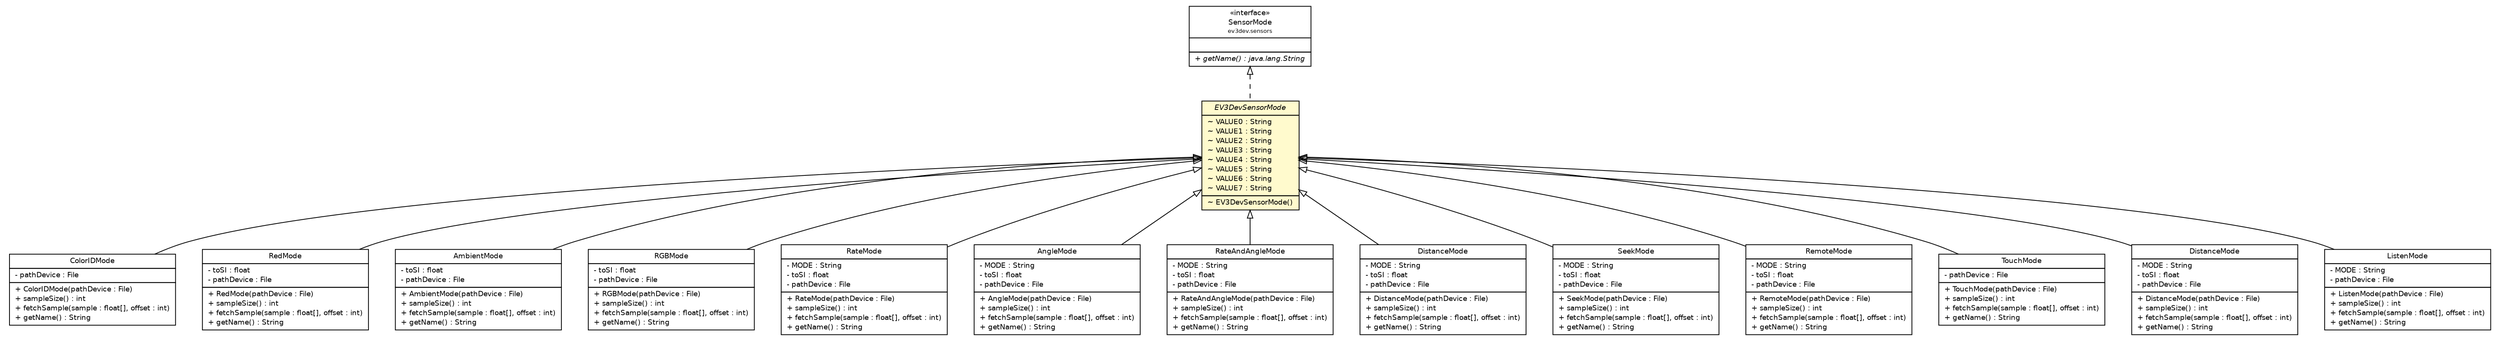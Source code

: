 #!/usr/local/bin/dot
#
# Class diagram 
# Generated by UMLGraph version R5_6-24-gf6e263 (http://www.umlgraph.org/)
#

digraph G {
	edge [fontname="Helvetica",fontsize=10,labelfontname="Helvetica",labelfontsize=10];
	node [fontname="Helvetica",fontsize=10,shape=plaintext];
	nodesep=0.25;
	ranksep=0.5;
	// ev3dev.sensors.SensorMode
	c841 [label=<<table title="ev3dev.sensors.SensorMode" border="0" cellborder="1" cellspacing="0" cellpadding="2" port="p" href="../SensorMode.html">
		<tr><td><table border="0" cellspacing="0" cellpadding="1">
<tr><td align="center" balign="center"> &#171;interface&#187; </td></tr>
<tr><td align="center" balign="center"> SensorMode </td></tr>
<tr><td align="center" balign="center"><font point-size="7.0"> ev3dev.sensors </font></td></tr>
		</table></td></tr>
		<tr><td><table border="0" cellspacing="0" cellpadding="1">
<tr><td align="left" balign="left">  </td></tr>
		</table></td></tr>
		<tr><td><table border="0" cellspacing="0" cellpadding="1">
<tr><td align="left" balign="left"><font face="Helvetica-Oblique" point-size="9.0"> + getName() : java.lang.String </font></td></tr>
		</table></td></tr>
		</table>>, URL="../SensorMode.html", fontname="Helvetica", fontcolor="black", fontsize=9.0];
	// ev3dev.sensors.ev3.EV3ColorSensor.ColorIDMode
	c844 [label=<<table title="ev3dev.sensors.ev3.EV3ColorSensor.ColorIDMode" border="0" cellborder="1" cellspacing="0" cellpadding="2" port="p" href="./EV3ColorSensor.ColorIDMode.html">
		<tr><td><table border="0" cellspacing="0" cellpadding="1">
<tr><td align="center" balign="center"> ColorIDMode </td></tr>
		</table></td></tr>
		<tr><td><table border="0" cellspacing="0" cellpadding="1">
<tr><td align="left" balign="left"> - pathDevice : File </td></tr>
		</table></td></tr>
		<tr><td><table border="0" cellspacing="0" cellpadding="1">
<tr><td align="left" balign="left"> + ColorIDMode(pathDevice : File) </td></tr>
<tr><td align="left" balign="left"> + sampleSize() : int </td></tr>
<tr><td align="left" balign="left"> + fetchSample(sample : float[], offset : int) </td></tr>
<tr><td align="left" balign="left"> + getName() : String </td></tr>
		</table></td></tr>
		</table>>, URL="./EV3ColorSensor.ColorIDMode.html", fontname="Helvetica", fontcolor="black", fontsize=9.0];
	// ev3dev.sensors.ev3.EV3ColorSensor.RedMode
	c845 [label=<<table title="ev3dev.sensors.ev3.EV3ColorSensor.RedMode" border="0" cellborder="1" cellspacing="0" cellpadding="2" port="p" href="./EV3ColorSensor.RedMode.html">
		<tr><td><table border="0" cellspacing="0" cellpadding="1">
<tr><td align="center" balign="center"> RedMode </td></tr>
		</table></td></tr>
		<tr><td><table border="0" cellspacing="0" cellpadding="1">
<tr><td align="left" balign="left"> - toSI : float </td></tr>
<tr><td align="left" balign="left"> - pathDevice : File </td></tr>
		</table></td></tr>
		<tr><td><table border="0" cellspacing="0" cellpadding="1">
<tr><td align="left" balign="left"> + RedMode(pathDevice : File) </td></tr>
<tr><td align="left" balign="left"> + sampleSize() : int </td></tr>
<tr><td align="left" balign="left"> + fetchSample(sample : float[], offset : int) </td></tr>
<tr><td align="left" balign="left"> + getName() : String </td></tr>
		</table></td></tr>
		</table>>, URL="./EV3ColorSensor.RedMode.html", fontname="Helvetica", fontcolor="black", fontsize=9.0];
	// ev3dev.sensors.ev3.EV3ColorSensor.AmbientMode
	c846 [label=<<table title="ev3dev.sensors.ev3.EV3ColorSensor.AmbientMode" border="0" cellborder="1" cellspacing="0" cellpadding="2" port="p" href="./EV3ColorSensor.AmbientMode.html">
		<tr><td><table border="0" cellspacing="0" cellpadding="1">
<tr><td align="center" balign="center"> AmbientMode </td></tr>
		</table></td></tr>
		<tr><td><table border="0" cellspacing="0" cellpadding="1">
<tr><td align="left" balign="left"> - toSI : float </td></tr>
<tr><td align="left" balign="left"> - pathDevice : File </td></tr>
		</table></td></tr>
		<tr><td><table border="0" cellspacing="0" cellpadding="1">
<tr><td align="left" balign="left"> + AmbientMode(pathDevice : File) </td></tr>
<tr><td align="left" balign="left"> + sampleSize() : int </td></tr>
<tr><td align="left" balign="left"> + fetchSample(sample : float[], offset : int) </td></tr>
<tr><td align="left" balign="left"> + getName() : String </td></tr>
		</table></td></tr>
		</table>>, URL="./EV3ColorSensor.AmbientMode.html", fontname="Helvetica", fontcolor="black", fontsize=9.0];
	// ev3dev.sensors.ev3.EV3ColorSensor.RGBMode
	c847 [label=<<table title="ev3dev.sensors.ev3.EV3ColorSensor.RGBMode" border="0" cellborder="1" cellspacing="0" cellpadding="2" port="p" href="./EV3ColorSensor.RGBMode.html">
		<tr><td><table border="0" cellspacing="0" cellpadding="1">
<tr><td align="center" balign="center"> RGBMode </td></tr>
		</table></td></tr>
		<tr><td><table border="0" cellspacing="0" cellpadding="1">
<tr><td align="left" balign="left"> - toSI : float </td></tr>
<tr><td align="left" balign="left"> - pathDevice : File </td></tr>
		</table></td></tr>
		<tr><td><table border="0" cellspacing="0" cellpadding="1">
<tr><td align="left" balign="left"> + RGBMode(pathDevice : File) </td></tr>
<tr><td align="left" balign="left"> + sampleSize() : int </td></tr>
<tr><td align="left" balign="left"> + fetchSample(sample : float[], offset : int) </td></tr>
<tr><td align="left" balign="left"> + getName() : String </td></tr>
		</table></td></tr>
		</table>>, URL="./EV3ColorSensor.RGBMode.html", fontname="Helvetica", fontcolor="black", fontsize=9.0];
	// ev3dev.sensors.ev3.EV3DevSensorMode
	c848 [label=<<table title="ev3dev.sensors.ev3.EV3DevSensorMode" border="0" cellborder="1" cellspacing="0" cellpadding="2" port="p" bgcolor="lemonChiffon" href="./EV3DevSensorMode.html">
		<tr><td><table border="0" cellspacing="0" cellpadding="1">
<tr><td align="center" balign="center"><font face="Helvetica-Oblique"> EV3DevSensorMode </font></td></tr>
		</table></td></tr>
		<tr><td><table border="0" cellspacing="0" cellpadding="1">
<tr><td align="left" balign="left"> ~ VALUE0 : String </td></tr>
<tr><td align="left" balign="left"> ~ VALUE1 : String </td></tr>
<tr><td align="left" balign="left"> ~ VALUE2 : String </td></tr>
<tr><td align="left" balign="left"> ~ VALUE3 : String </td></tr>
<tr><td align="left" balign="left"> ~ VALUE4 : String </td></tr>
<tr><td align="left" balign="left"> ~ VALUE5 : String </td></tr>
<tr><td align="left" balign="left"> ~ VALUE6 : String </td></tr>
<tr><td align="left" balign="left"> ~ VALUE7 : String </td></tr>
		</table></td></tr>
		<tr><td><table border="0" cellspacing="0" cellpadding="1">
<tr><td align="left" balign="left"> ~ EV3DevSensorMode() </td></tr>
		</table></td></tr>
		</table>>, URL="./EV3DevSensorMode.html", fontname="Helvetica", fontcolor="black", fontsize=9.0];
	// ev3dev.sensors.ev3.EV3GyroSensor.RateMode
	c850 [label=<<table title="ev3dev.sensors.ev3.EV3GyroSensor.RateMode" border="0" cellborder="1" cellspacing="0" cellpadding="2" port="p" href="./EV3GyroSensor.RateMode.html">
		<tr><td><table border="0" cellspacing="0" cellpadding="1">
<tr><td align="center" balign="center"> RateMode </td></tr>
		</table></td></tr>
		<tr><td><table border="0" cellspacing="0" cellpadding="1">
<tr><td align="left" balign="left"> - MODE : String </td></tr>
<tr><td align="left" balign="left"> - toSI : float </td></tr>
<tr><td align="left" balign="left"> - pathDevice : File </td></tr>
		</table></td></tr>
		<tr><td><table border="0" cellspacing="0" cellpadding="1">
<tr><td align="left" balign="left"> + RateMode(pathDevice : File) </td></tr>
<tr><td align="left" balign="left"> + sampleSize() : int </td></tr>
<tr><td align="left" balign="left"> + fetchSample(sample : float[], offset : int) </td></tr>
<tr><td align="left" balign="left"> + getName() : String </td></tr>
		</table></td></tr>
		</table>>, URL="./EV3GyroSensor.RateMode.html", fontname="Helvetica", fontcolor="black", fontsize=9.0];
	// ev3dev.sensors.ev3.EV3GyroSensor.AngleMode
	c851 [label=<<table title="ev3dev.sensors.ev3.EV3GyroSensor.AngleMode" border="0" cellborder="1" cellspacing="0" cellpadding="2" port="p" href="./EV3GyroSensor.AngleMode.html">
		<tr><td><table border="0" cellspacing="0" cellpadding="1">
<tr><td align="center" balign="center"> AngleMode </td></tr>
		</table></td></tr>
		<tr><td><table border="0" cellspacing="0" cellpadding="1">
<tr><td align="left" balign="left"> - MODE : String </td></tr>
<tr><td align="left" balign="left"> - toSI : float </td></tr>
<tr><td align="left" balign="left"> - pathDevice : File </td></tr>
		</table></td></tr>
		<tr><td><table border="0" cellspacing="0" cellpadding="1">
<tr><td align="left" balign="left"> + AngleMode(pathDevice : File) </td></tr>
<tr><td align="left" balign="left"> + sampleSize() : int </td></tr>
<tr><td align="left" balign="left"> + fetchSample(sample : float[], offset : int) </td></tr>
<tr><td align="left" balign="left"> + getName() : String </td></tr>
		</table></td></tr>
		</table>>, URL="./EV3GyroSensor.AngleMode.html", fontname="Helvetica", fontcolor="black", fontsize=9.0];
	// ev3dev.sensors.ev3.EV3GyroSensor.RateAndAngleMode
	c852 [label=<<table title="ev3dev.sensors.ev3.EV3GyroSensor.RateAndAngleMode" border="0" cellborder="1" cellspacing="0" cellpadding="2" port="p" href="./EV3GyroSensor.RateAndAngleMode.html">
		<tr><td><table border="0" cellspacing="0" cellpadding="1">
<tr><td align="center" balign="center"> RateAndAngleMode </td></tr>
		</table></td></tr>
		<tr><td><table border="0" cellspacing="0" cellpadding="1">
<tr><td align="left" balign="left"> - MODE : String </td></tr>
<tr><td align="left" balign="left"> - toSI : float </td></tr>
<tr><td align="left" balign="left"> - pathDevice : File </td></tr>
		</table></td></tr>
		<tr><td><table border="0" cellspacing="0" cellpadding="1">
<tr><td align="left" balign="left"> + RateAndAngleMode(pathDevice : File) </td></tr>
<tr><td align="left" balign="left"> + sampleSize() : int </td></tr>
<tr><td align="left" balign="left"> + fetchSample(sample : float[], offset : int) </td></tr>
<tr><td align="left" balign="left"> + getName() : String </td></tr>
		</table></td></tr>
		</table>>, URL="./EV3GyroSensor.RateAndAngleMode.html", fontname="Helvetica", fontcolor="black", fontsize=9.0];
	// ev3dev.sensors.ev3.EV3IRSensor.DistanceMode
	c854 [label=<<table title="ev3dev.sensors.ev3.EV3IRSensor.DistanceMode" border="0" cellborder="1" cellspacing="0" cellpadding="2" port="p" href="./EV3IRSensor.DistanceMode.html">
		<tr><td><table border="0" cellspacing="0" cellpadding="1">
<tr><td align="center" balign="center"> DistanceMode </td></tr>
		</table></td></tr>
		<tr><td><table border="0" cellspacing="0" cellpadding="1">
<tr><td align="left" balign="left"> - MODE : String </td></tr>
<tr><td align="left" balign="left"> - toSI : float </td></tr>
<tr><td align="left" balign="left"> - pathDevice : File </td></tr>
		</table></td></tr>
		<tr><td><table border="0" cellspacing="0" cellpadding="1">
<tr><td align="left" balign="left"> + DistanceMode(pathDevice : File) </td></tr>
<tr><td align="left" balign="left"> + sampleSize() : int </td></tr>
<tr><td align="left" balign="left"> + fetchSample(sample : float[], offset : int) </td></tr>
<tr><td align="left" balign="left"> + getName() : String </td></tr>
		</table></td></tr>
		</table>>, URL="./EV3IRSensor.DistanceMode.html", fontname="Helvetica", fontcolor="black", fontsize=9.0];
	// ev3dev.sensors.ev3.EV3IRSensor.SeekMode
	c855 [label=<<table title="ev3dev.sensors.ev3.EV3IRSensor.SeekMode" border="0" cellborder="1" cellspacing="0" cellpadding="2" port="p" href="./EV3IRSensor.SeekMode.html">
		<tr><td><table border="0" cellspacing="0" cellpadding="1">
<tr><td align="center" balign="center"> SeekMode </td></tr>
		</table></td></tr>
		<tr><td><table border="0" cellspacing="0" cellpadding="1">
<tr><td align="left" balign="left"> - MODE : String </td></tr>
<tr><td align="left" balign="left"> - toSI : float </td></tr>
<tr><td align="left" balign="left"> - pathDevice : File </td></tr>
		</table></td></tr>
		<tr><td><table border="0" cellspacing="0" cellpadding="1">
<tr><td align="left" balign="left"> + SeekMode(pathDevice : File) </td></tr>
<tr><td align="left" balign="left"> + sampleSize() : int </td></tr>
<tr><td align="left" balign="left"> + fetchSample(sample : float[], offset : int) </td></tr>
<tr><td align="left" balign="left"> + getName() : String </td></tr>
		</table></td></tr>
		</table>>, URL="./EV3IRSensor.SeekMode.html", fontname="Helvetica", fontcolor="black", fontsize=9.0];
	// ev3dev.sensors.ev3.EV3IRSensor.RemoteMode
	c856 [label=<<table title="ev3dev.sensors.ev3.EV3IRSensor.RemoteMode" border="0" cellborder="1" cellspacing="0" cellpadding="2" port="p" href="./EV3IRSensor.RemoteMode.html">
		<tr><td><table border="0" cellspacing="0" cellpadding="1">
<tr><td align="center" balign="center"> RemoteMode </td></tr>
		</table></td></tr>
		<tr><td><table border="0" cellspacing="0" cellpadding="1">
<tr><td align="left" balign="left"> - MODE : String </td></tr>
<tr><td align="left" balign="left"> - toSI : float </td></tr>
<tr><td align="left" balign="left"> - pathDevice : File </td></tr>
		</table></td></tr>
		<tr><td><table border="0" cellspacing="0" cellpadding="1">
<tr><td align="left" balign="left"> + RemoteMode(pathDevice : File) </td></tr>
<tr><td align="left" balign="left"> + sampleSize() : int </td></tr>
<tr><td align="left" balign="left"> + fetchSample(sample : float[], offset : int) </td></tr>
<tr><td align="left" balign="left"> + getName() : String </td></tr>
		</table></td></tr>
		</table>>, URL="./EV3IRSensor.RemoteMode.html", fontname="Helvetica", fontcolor="black", fontsize=9.0];
	// ev3dev.sensors.ev3.EV3TouchSensor.TouchMode
	c858 [label=<<table title="ev3dev.sensors.ev3.EV3TouchSensor.TouchMode" border="0" cellborder="1" cellspacing="0" cellpadding="2" port="p" href="./EV3TouchSensor.TouchMode.html">
		<tr><td><table border="0" cellspacing="0" cellpadding="1">
<tr><td align="center" balign="center"> TouchMode </td></tr>
		</table></td></tr>
		<tr><td><table border="0" cellspacing="0" cellpadding="1">
<tr><td align="left" balign="left"> - pathDevice : File </td></tr>
		</table></td></tr>
		<tr><td><table border="0" cellspacing="0" cellpadding="1">
<tr><td align="left" balign="left"> + TouchMode(pathDevice : File) </td></tr>
<tr><td align="left" balign="left"> + sampleSize() : int </td></tr>
<tr><td align="left" balign="left"> + fetchSample(sample : float[], offset : int) </td></tr>
<tr><td align="left" balign="left"> + getName() : String </td></tr>
		</table></td></tr>
		</table>>, URL="./EV3TouchSensor.TouchMode.html", fontname="Helvetica", fontcolor="black", fontsize=9.0];
	// ev3dev.sensors.ev3.EV3UltrasonicSensor.DistanceMode
	c860 [label=<<table title="ev3dev.sensors.ev3.EV3UltrasonicSensor.DistanceMode" border="0" cellborder="1" cellspacing="0" cellpadding="2" port="p" href="./EV3UltrasonicSensor.DistanceMode.html">
		<tr><td><table border="0" cellspacing="0" cellpadding="1">
<tr><td align="center" balign="center"> DistanceMode </td></tr>
		</table></td></tr>
		<tr><td><table border="0" cellspacing="0" cellpadding="1">
<tr><td align="left" balign="left"> - MODE : String </td></tr>
<tr><td align="left" balign="left"> - toSI : float </td></tr>
<tr><td align="left" balign="left"> - pathDevice : File </td></tr>
		</table></td></tr>
		<tr><td><table border="0" cellspacing="0" cellpadding="1">
<tr><td align="left" balign="left"> + DistanceMode(pathDevice : File) </td></tr>
<tr><td align="left" balign="left"> + sampleSize() : int </td></tr>
<tr><td align="left" balign="left"> + fetchSample(sample : float[], offset : int) </td></tr>
<tr><td align="left" balign="left"> + getName() : String </td></tr>
		</table></td></tr>
		</table>>, URL="./EV3UltrasonicSensor.DistanceMode.html", fontname="Helvetica", fontcolor="black", fontsize=9.0];
	// ev3dev.sensors.ev3.EV3UltrasonicSensor.ListenMode
	c861 [label=<<table title="ev3dev.sensors.ev3.EV3UltrasonicSensor.ListenMode" border="0" cellborder="1" cellspacing="0" cellpadding="2" port="p" href="./EV3UltrasonicSensor.ListenMode.html">
		<tr><td><table border="0" cellspacing="0" cellpadding="1">
<tr><td align="center" balign="center"> ListenMode </td></tr>
		</table></td></tr>
		<tr><td><table border="0" cellspacing="0" cellpadding="1">
<tr><td align="left" balign="left"> - MODE : String </td></tr>
<tr><td align="left" balign="left"> - pathDevice : File </td></tr>
		</table></td></tr>
		<tr><td><table border="0" cellspacing="0" cellpadding="1">
<tr><td align="left" balign="left"> + ListenMode(pathDevice : File) </td></tr>
<tr><td align="left" balign="left"> + sampleSize() : int </td></tr>
<tr><td align="left" balign="left"> + fetchSample(sample : float[], offset : int) </td></tr>
<tr><td align="left" balign="left"> + getName() : String </td></tr>
		</table></td></tr>
		</table>>, URL="./EV3UltrasonicSensor.ListenMode.html", fontname="Helvetica", fontcolor="black", fontsize=9.0];
	//ev3dev.sensors.ev3.EV3ColorSensor.ColorIDMode extends ev3dev.sensors.ev3.EV3DevSensorMode
	c848:p -> c844:p [dir=back,arrowtail=empty];
	//ev3dev.sensors.ev3.EV3ColorSensor.RedMode extends ev3dev.sensors.ev3.EV3DevSensorMode
	c848:p -> c845:p [dir=back,arrowtail=empty];
	//ev3dev.sensors.ev3.EV3ColorSensor.AmbientMode extends ev3dev.sensors.ev3.EV3DevSensorMode
	c848:p -> c846:p [dir=back,arrowtail=empty];
	//ev3dev.sensors.ev3.EV3ColorSensor.RGBMode extends ev3dev.sensors.ev3.EV3DevSensorMode
	c848:p -> c847:p [dir=back,arrowtail=empty];
	//ev3dev.sensors.ev3.EV3DevSensorMode implements ev3dev.sensors.SensorMode
	c841:p -> c848:p [dir=back,arrowtail=empty,style=dashed];
	//ev3dev.sensors.ev3.EV3GyroSensor.RateMode extends ev3dev.sensors.ev3.EV3DevSensorMode
	c848:p -> c850:p [dir=back,arrowtail=empty];
	//ev3dev.sensors.ev3.EV3GyroSensor.AngleMode extends ev3dev.sensors.ev3.EV3DevSensorMode
	c848:p -> c851:p [dir=back,arrowtail=empty];
	//ev3dev.sensors.ev3.EV3GyroSensor.RateAndAngleMode extends ev3dev.sensors.ev3.EV3DevSensorMode
	c848:p -> c852:p [dir=back,arrowtail=empty];
	//ev3dev.sensors.ev3.EV3IRSensor.DistanceMode extends ev3dev.sensors.ev3.EV3DevSensorMode
	c848:p -> c854:p [dir=back,arrowtail=empty];
	//ev3dev.sensors.ev3.EV3IRSensor.SeekMode extends ev3dev.sensors.ev3.EV3DevSensorMode
	c848:p -> c855:p [dir=back,arrowtail=empty];
	//ev3dev.sensors.ev3.EV3IRSensor.RemoteMode extends ev3dev.sensors.ev3.EV3DevSensorMode
	c848:p -> c856:p [dir=back,arrowtail=empty];
	//ev3dev.sensors.ev3.EV3TouchSensor.TouchMode extends ev3dev.sensors.ev3.EV3DevSensorMode
	c848:p -> c858:p [dir=back,arrowtail=empty];
	//ev3dev.sensors.ev3.EV3UltrasonicSensor.DistanceMode extends ev3dev.sensors.ev3.EV3DevSensorMode
	c848:p -> c860:p [dir=back,arrowtail=empty];
	//ev3dev.sensors.ev3.EV3UltrasonicSensor.ListenMode extends ev3dev.sensors.ev3.EV3DevSensorMode
	c848:p -> c861:p [dir=back,arrowtail=empty];
}

